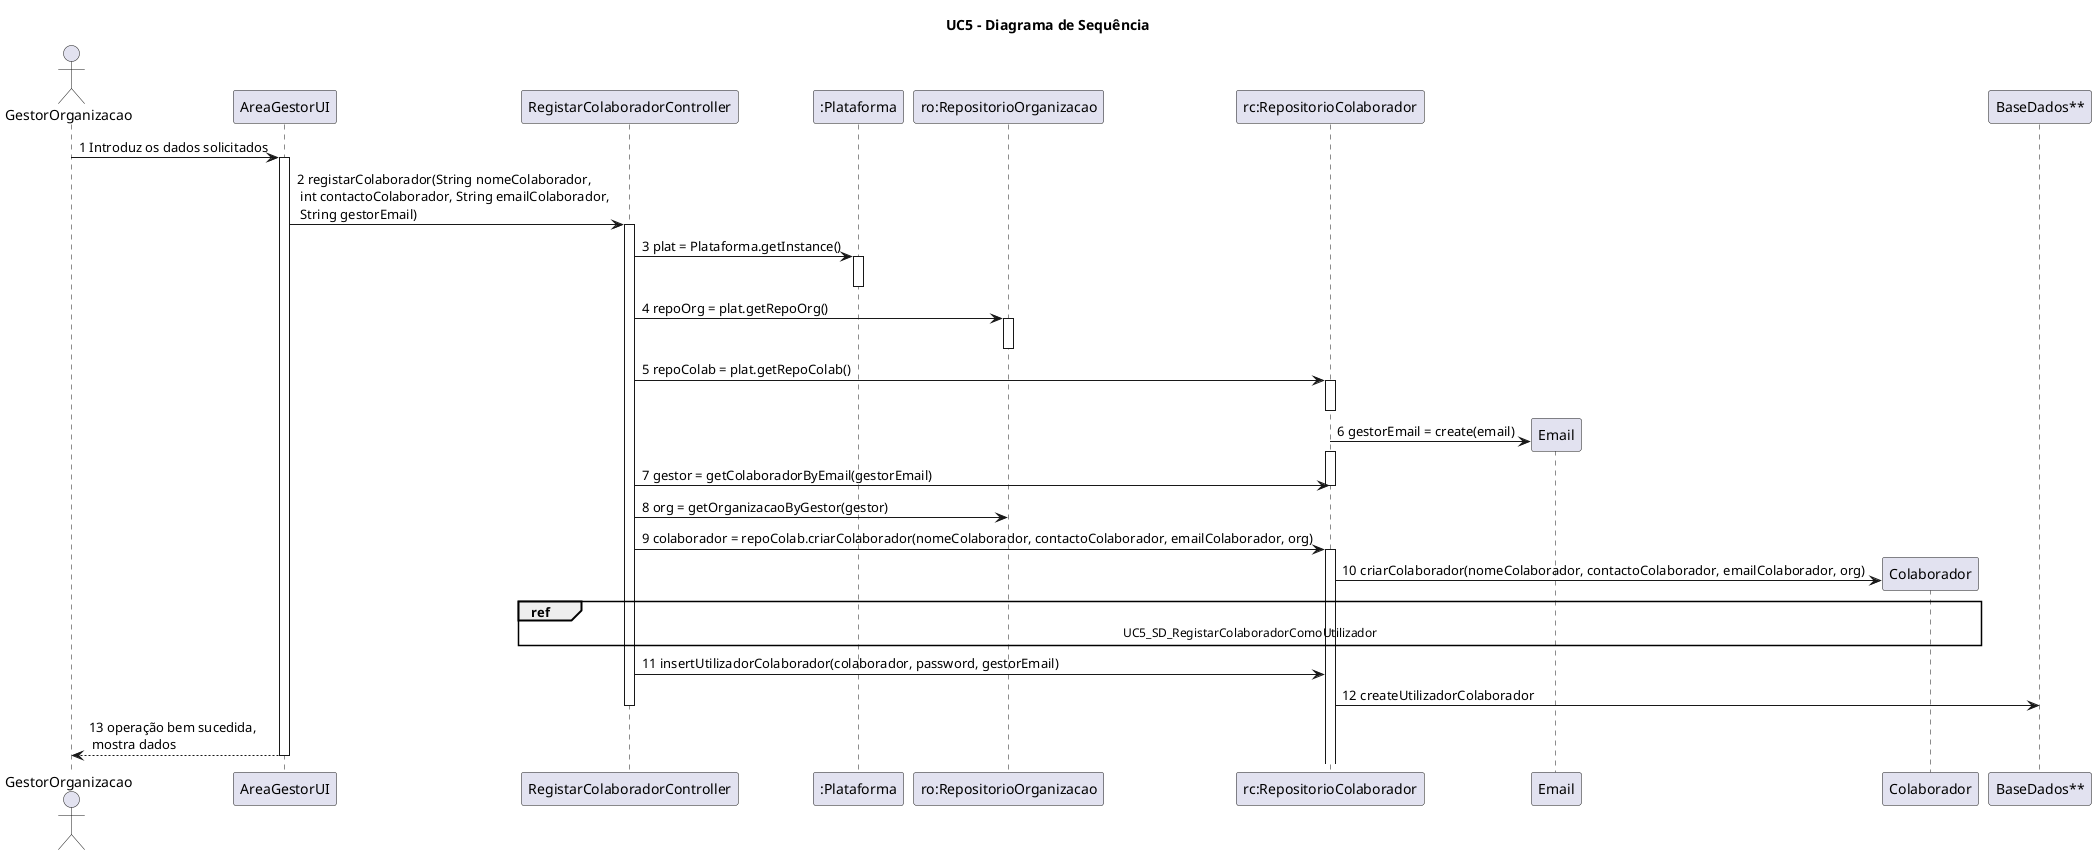 @startuml

title UC5 - Diagrama de Sequência

actor GestorOrganizacao as GestorOrganizacao
GestorOrganizacao -> "AreaGestorUI" : 1 Introduz os dados solicitados
activate "AreaGestorUI"
"AreaGestorUI" -> "RegistarColaboradorController" : 2 registarColaborador(String nomeColaborador, \n int contactoColaborador, String emailColaborador, \n String gestorEmail)
activate "RegistarColaboradorController"
"RegistarColaboradorController" -> ":Plataforma" : 3 plat = Plataforma.getInstance()
activate ":Plataforma"
deactivate ":Plataforma"
"RegistarColaboradorController" -> "ro:RepositorioOrganizacao" : 4 repoOrg = plat.getRepoOrg()
activate "ro:RepositorioOrganizacao"
deactivate "ro:RepositorioOrganizacao"
"RegistarColaboradorController" -> "rc:RepositorioColaborador" : 5 repoColab = plat.getRepoColab()
activate "rc:RepositorioColaborador"
deactivate "rc:RepositorioColaborador"
"rc:RepositorioColaborador" -> Email** : 6 gestorEmail = create(email)
activate "rc:RepositorioColaborador"


"RegistarColaboradorController" -> "rc:RepositorioColaborador" : 7 gestor = getColaboradorByEmail(gestorEmail)

deactivate "rc:RepositorioColaborador"
"RegistarColaboradorController" -> "ro:RepositorioOrganizacao" : 8 org = getOrganizacaoByGestor(gestor)
"RegistarColaboradorController" -> "rc:RepositorioColaborador" : 9 colaborador = repoColab.criarColaborador(nomeColaborador, contactoColaborador, emailColaborador, org)
activate "rc:RepositorioColaborador"
"rc:RepositorioColaborador" -> Colaborador** : 10 criarColaborador(nomeColaborador, contactoColaborador, emailColaborador, org)

ref over RegistarColaboradorController, Colaborador : UC5_SD_RegistarColaboradorComoUtilizador


"RegistarColaboradorController" -> "rc:RepositorioColaborador" : 11 insertUtilizadorColaborador(colaborador, password, gestorEmail)

"rc:RepositorioColaborador" -> "BaseDados**" : 12 createUtilizadorColaborador

deactivate "RegistarColaboradorController"
"AreaGestorUI" --> GestorOrganizacao : 13 operação bem sucedida, \n mostra dados
deactivate "AreaGestorUI"

@enduml